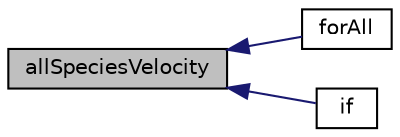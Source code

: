digraph "allSpeciesVelocity"
{
  bgcolor="transparent";
  edge [fontname="Helvetica",fontsize="10",labelfontname="Helvetica",labelfontsize="10"];
  node [fontname="Helvetica",fontsize="10",shape=record];
  rankdir="LR";
  Node37 [label="allSpeciesVelocity",height=0.2,width=0.4,color="black", fillcolor="grey75", style="filled", fontcolor="black"];
  Node37 -> Node38 [dir="back",color="midnightblue",fontsize="10",style="solid",fontname="Helvetica"];
  Node38 [label="forAll",height=0.2,width=0.4,color="black",URL="$a07097.html#a4f56381a4d089af5ffac53e7b5f10546"];
  Node37 -> Node39 [dir="back",color="midnightblue",fontsize="10",style="solid",fontname="Helvetica"];
  Node39 [label="if",height=0.2,width=0.4,color="black",URL="$a07082.html#a933d9734286956bc9df9a9a17450231c"];
}
